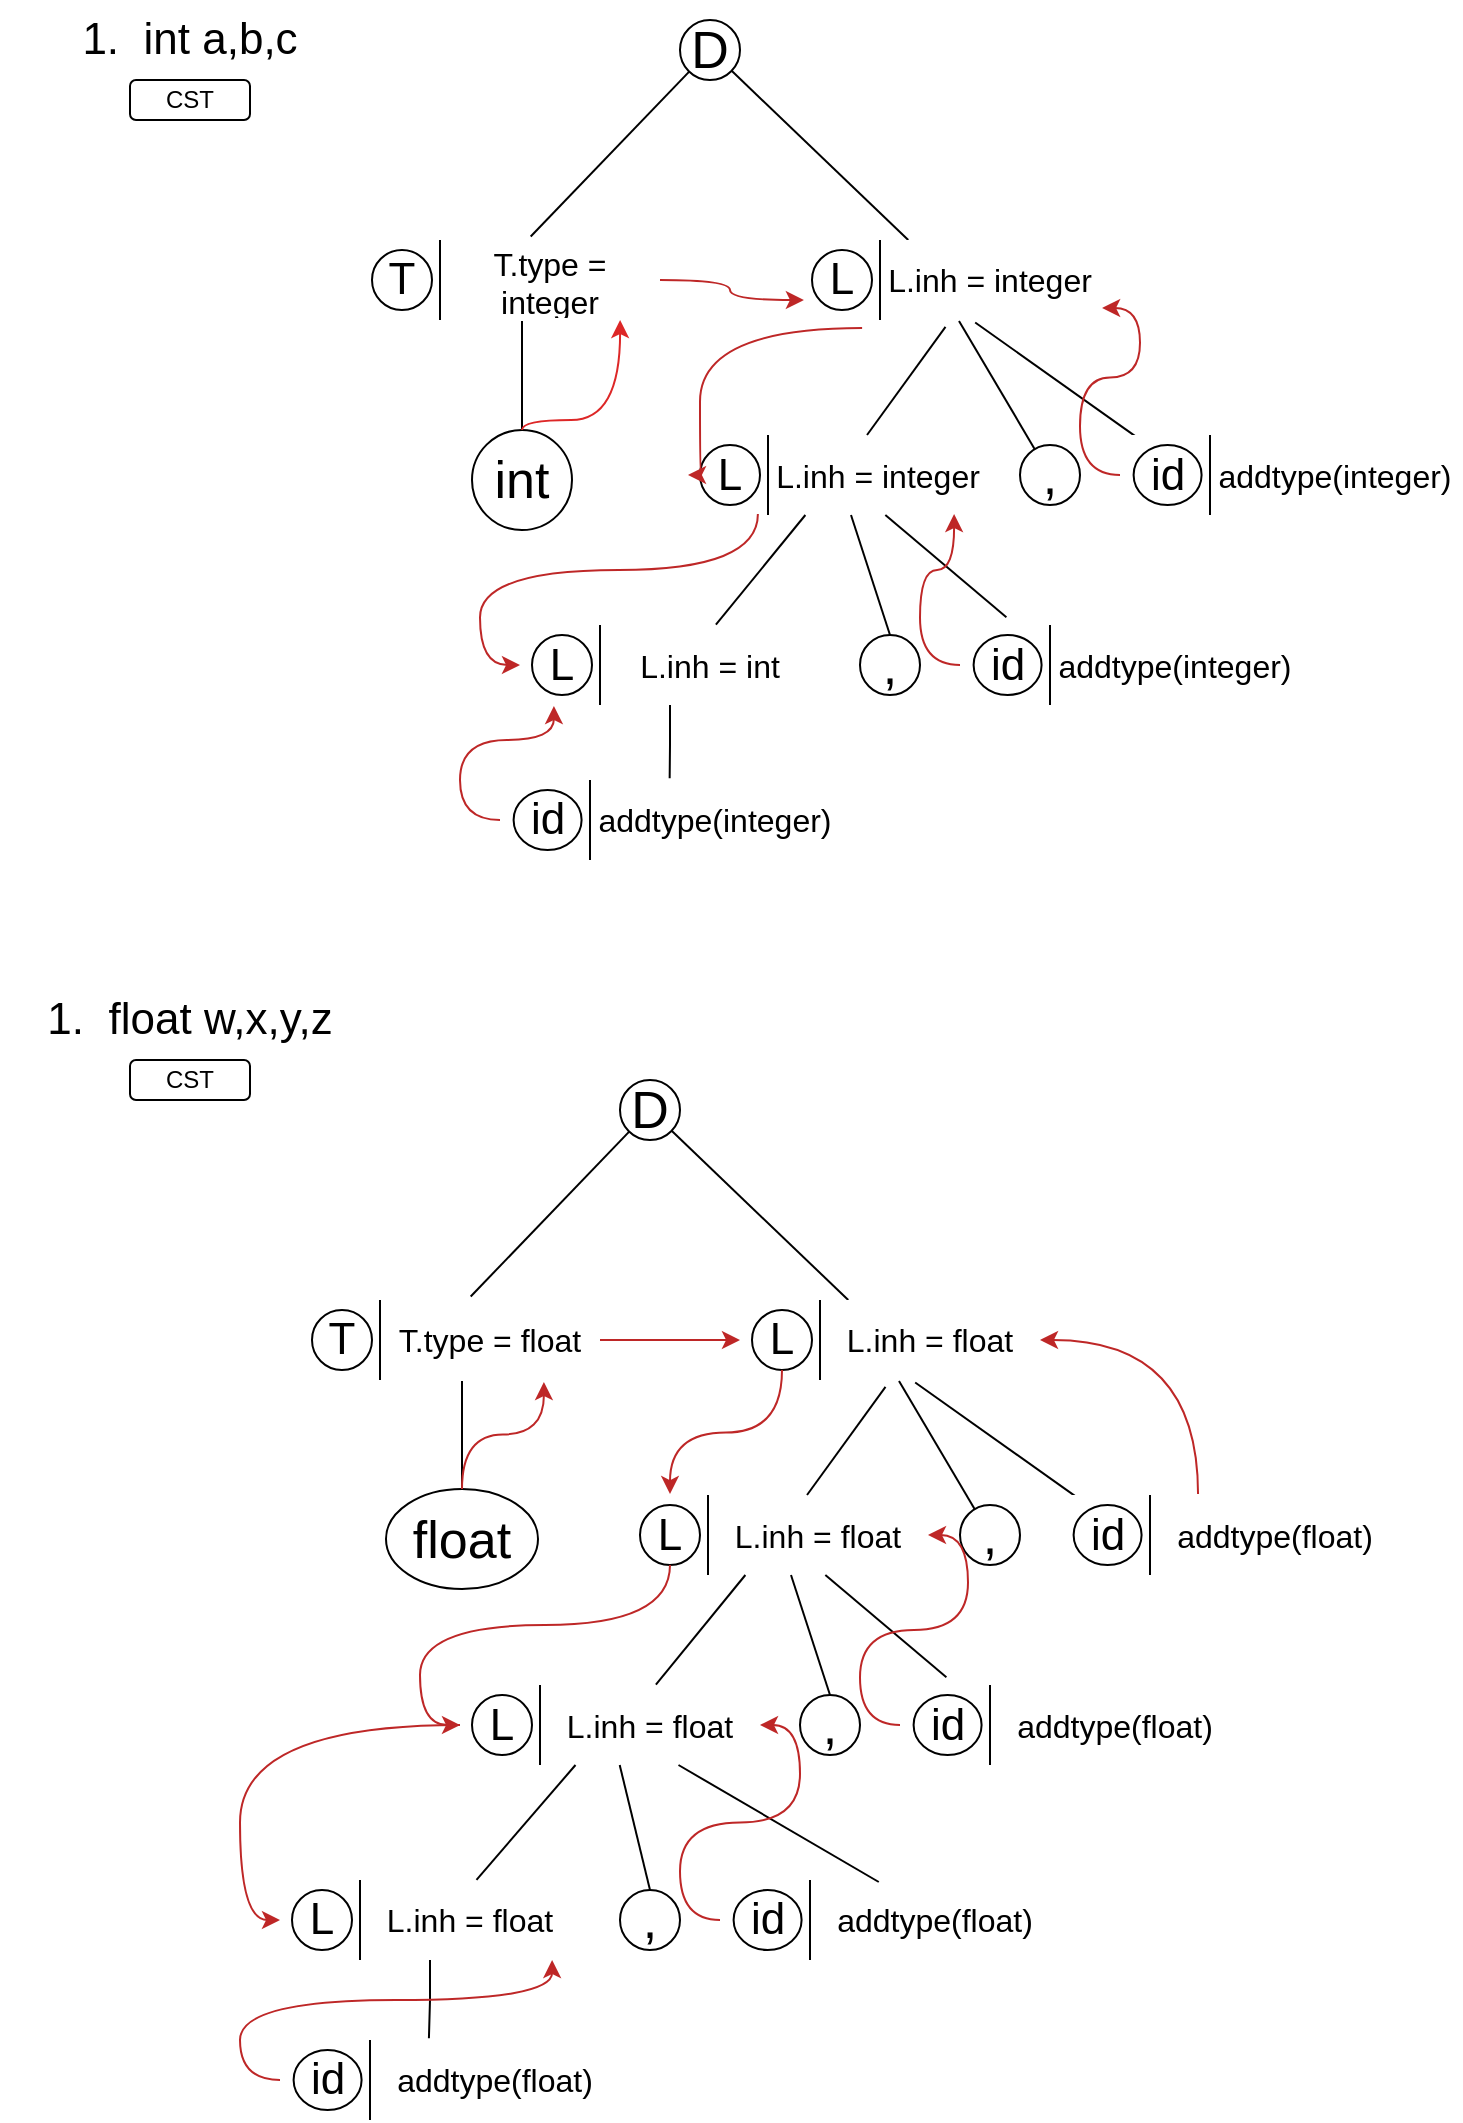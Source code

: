 <mxfile version="23.1.2" type="github">
  <diagram name="Página-1" id="rDNUHsLJlvvjBYrWDu-U">
    <mxGraphModel dx="880" dy="460" grid="1" gridSize="10" guides="1" tooltips="1" connect="1" arrows="1" fold="1" page="1" pageScale="1" pageWidth="827" pageHeight="1169" math="0" shadow="0">
      <root>
        <mxCell id="0" />
        <mxCell id="1" parent="0" />
        <mxCell id="dfOMk2zyCbjSli_H4x3M-1" value="1.&amp;nbsp; int a,b,c" style="text;html=1;strokeColor=none;fillColor=none;align=center;verticalAlign=middle;whiteSpace=wrap;rounded=0;fontSize=22;" parent="1" vertex="1">
          <mxGeometry x="30" y="30" width="190" height="40" as="geometry" />
        </mxCell>
        <mxCell id="dfOMk2zyCbjSli_H4x3M-2" value="CST" style="rounded=1;whiteSpace=wrap;html=1;" parent="1" vertex="1">
          <mxGeometry x="95" y="70" width="60" height="20" as="geometry" />
        </mxCell>
        <mxCell id="dfOMk2zyCbjSli_H4x3M-33" style="shape=connector;rounded=0;orthogonalLoop=1;jettySize=auto;html=1;labelBackgroundColor=default;strokeColor=default;align=center;verticalAlign=middle;fontFamily=Helvetica;fontSize=11;fontColor=default;endArrow=none;endFill=0;" parent="1" source="dfOMk2zyCbjSli_H4x3M-9" target="dfOMk2zyCbjSli_H4x3M-29" edge="1">
          <mxGeometry relative="1" as="geometry" />
        </mxCell>
        <mxCell id="dfOMk2zyCbjSli_H4x3M-9" value="D" style="ellipse;whiteSpace=wrap;html=1;fontSize=26;pointerEvents=1;strokeColor=inherit;align=center;verticalAlign=middle;fontFamily=Helvetica;fontColor=default;fillColor=none;" parent="1" vertex="1">
          <mxGeometry x="370" y="40" width="30" height="30" as="geometry" />
        </mxCell>
        <mxCell id="dfOMk2zyCbjSli_H4x3M-18" value="" style="group;pointerEvents=1;strokeColor=none;align=center;verticalAlign=middle;fontFamily=Helvetica;fontSize=16;fontColor=default;fillColor=none;html=1;" parent="1" vertex="1" connectable="0">
          <mxGeometry x="210" y="150" width="150" height="40" as="geometry" />
        </mxCell>
        <mxCell id="dfOMk2zyCbjSli_H4x3M-19" value="" style="shape=table;startSize=0;container=1;collapsible=0;childLayout=tableLayout;fontSize=16;strokeColor=default;align=center;verticalAlign=middle;fontFamily=Helvetica;fontColor=default;fillColor=default;html=1;rowLines=0;columnLines=1;swimlaneBody=1;swimlaneHead=1;horizontal=1;top=0;bottom=0;left=0;right=0;pointerEvents=1;" parent="dfOMk2zyCbjSli_H4x3M-18" vertex="1">
          <mxGeometry width="150" height="40" as="geometry" />
        </mxCell>
        <mxCell id="dfOMk2zyCbjSli_H4x3M-20" value="" style="shape=tableRow;horizontal=0;startSize=0;swimlaneHead=0;swimlaneBody=0;strokeColor=inherit;top=0;left=0;bottom=0;right=0;collapsible=0;dropTarget=0;fillColor=none;points=[[0,0.5],[1,0.5]];portConstraint=eastwest;fontSize=16;align=center;verticalAlign=middle;fontFamily=Helvetica;fontColor=default;html=1;pointerEvents=1;" parent="dfOMk2zyCbjSli_H4x3M-19" vertex="1">
          <mxGeometry width="150" height="40" as="geometry" />
        </mxCell>
        <mxCell id="dfOMk2zyCbjSli_H4x3M-21" value="" style="shape=partialRectangle;html=1;whiteSpace=wrap;connectable=0;strokeColor=inherit;overflow=hidden;fillColor=none;top=0;left=0;bottom=0;right=0;pointerEvents=1;fontSize=16;align=center;verticalAlign=middle;fontFamily=Helvetica;fontColor=default;" parent="dfOMk2zyCbjSli_H4x3M-20" vertex="1">
          <mxGeometry width="40" height="40" as="geometry">
            <mxRectangle width="40" height="40" as="alternateBounds" />
          </mxGeometry>
        </mxCell>
        <mxCell id="dfOMk2zyCbjSli_H4x3M-22" value="T.type = integer" style="shape=partialRectangle;html=1;whiteSpace=wrap;connectable=0;strokeColor=inherit;overflow=hidden;fillColor=none;top=0;left=0;bottom=0;right=0;pointerEvents=1;fontSize=16;align=center;verticalAlign=middle;fontFamily=Helvetica;fontColor=default;" parent="dfOMk2zyCbjSli_H4x3M-20" vertex="1">
          <mxGeometry x="40" width="110" height="40" as="geometry">
            <mxRectangle width="110" height="40" as="alternateBounds" />
          </mxGeometry>
        </mxCell>
        <mxCell id="dfOMk2zyCbjSli_H4x3M-23" value="T" style="ellipse;whiteSpace=wrap;html=1;fontSize=22;pointerEvents=1;strokeColor=default;align=center;verticalAlign=middle;fontFamily=Helvetica;fontColor=default;fillColor=none;" parent="dfOMk2zyCbjSli_H4x3M-18" vertex="1">
          <mxGeometry x="6" y="5" width="30" height="30" as="geometry" />
        </mxCell>
        <mxCell id="dfOMk2zyCbjSli_H4x3M-24" value="int" style="ellipse;whiteSpace=wrap;html=1;fontSize=26;pointerEvents=1;strokeColor=inherit;align=center;verticalAlign=middle;fontFamily=Helvetica;fontColor=default;fillColor=none;" parent="1" vertex="1">
          <mxGeometry x="266" y="245" width="50" height="50" as="geometry" />
        </mxCell>
        <mxCell id="dfOMk2zyCbjSli_H4x3M-25" style="edgeStyle=orthogonalEdgeStyle;rounded=0;orthogonalLoop=1;jettySize=auto;html=1;entryX=0.54;entryY=1.012;entryDx=0;entryDy=0;entryPerimeter=0;endArrow=none;endFill=0;" parent="1" source="dfOMk2zyCbjSli_H4x3M-24" target="dfOMk2zyCbjSli_H4x3M-20" edge="1">
          <mxGeometry relative="1" as="geometry" />
        </mxCell>
        <mxCell id="dfOMk2zyCbjSli_H4x3M-26" style="shape=connector;rounded=0;orthogonalLoop=1;jettySize=auto;html=1;entryX=0.569;entryY=-0.044;entryDx=0;entryDy=0;entryPerimeter=0;labelBackgroundColor=default;strokeColor=default;align=center;verticalAlign=middle;fontFamily=Helvetica;fontSize=11;fontColor=default;endArrow=none;endFill=0;" parent="1" source="dfOMk2zyCbjSli_H4x3M-9" target="dfOMk2zyCbjSli_H4x3M-20" edge="1">
          <mxGeometry relative="1" as="geometry" />
        </mxCell>
        <mxCell id="dfOMk2zyCbjSli_H4x3M-27" value="" style="group;pointerEvents=1;strokeColor=none;align=center;verticalAlign=middle;fontFamily=Helvetica;fontSize=16;fontColor=default;fillColor=none;html=1;" parent="1" vertex="1" connectable="0">
          <mxGeometry x="430" y="150" width="150" height="40" as="geometry" />
        </mxCell>
        <mxCell id="dfOMk2zyCbjSli_H4x3M-28" value="" style="shape=table;startSize=0;container=1;collapsible=0;childLayout=tableLayout;fontSize=16;strokeColor=default;align=center;verticalAlign=middle;fontFamily=Helvetica;fontColor=default;fillColor=default;html=1;rowLines=0;columnLines=1;swimlaneBody=1;swimlaneHead=1;horizontal=1;top=0;bottom=0;left=0;right=0;pointerEvents=1;" parent="dfOMk2zyCbjSli_H4x3M-27" vertex="1">
          <mxGeometry width="150" height="40" as="geometry" />
        </mxCell>
        <mxCell id="dfOMk2zyCbjSli_H4x3M-29" value="" style="shape=tableRow;horizontal=0;startSize=0;swimlaneHead=0;swimlaneBody=0;strokeColor=inherit;top=0;left=0;bottom=0;right=0;collapsible=0;dropTarget=0;fillColor=none;points=[[0,0.5],[1,0.5]];portConstraint=eastwest;fontSize=16;align=center;verticalAlign=middle;fontFamily=Helvetica;fontColor=default;html=1;pointerEvents=1;" parent="dfOMk2zyCbjSli_H4x3M-28" vertex="1">
          <mxGeometry width="150" height="40" as="geometry" />
        </mxCell>
        <mxCell id="dfOMk2zyCbjSli_H4x3M-30" value="" style="shape=partialRectangle;html=1;whiteSpace=wrap;connectable=0;strokeColor=inherit;overflow=hidden;fillColor=none;top=0;left=0;bottom=0;right=0;pointerEvents=1;fontSize=16;align=center;verticalAlign=middle;fontFamily=Helvetica;fontColor=default;" parent="dfOMk2zyCbjSli_H4x3M-29" vertex="1">
          <mxGeometry width="40" height="40" as="geometry">
            <mxRectangle width="40" height="40" as="alternateBounds" />
          </mxGeometry>
        </mxCell>
        <mxCell id="dfOMk2zyCbjSli_H4x3M-31" value="L.inh = integer" style="shape=partialRectangle;html=1;whiteSpace=wrap;connectable=0;strokeColor=inherit;overflow=hidden;fillColor=none;top=0;left=0;bottom=0;right=0;pointerEvents=1;fontSize=16;align=center;verticalAlign=middle;fontFamily=Helvetica;fontColor=default;" parent="dfOMk2zyCbjSli_H4x3M-29" vertex="1">
          <mxGeometry x="40" width="110" height="40" as="geometry">
            <mxRectangle width="110" height="40" as="alternateBounds" />
          </mxGeometry>
        </mxCell>
        <mxCell id="dfOMk2zyCbjSli_H4x3M-32" value="L" style="ellipse;whiteSpace=wrap;html=1;fontSize=22;pointerEvents=1;strokeColor=default;align=center;verticalAlign=middle;fontFamily=Helvetica;fontColor=default;fillColor=none;" parent="dfOMk2zyCbjSli_H4x3M-27" vertex="1">
          <mxGeometry x="6" y="5" width="30" height="30" as="geometry" />
        </mxCell>
        <mxCell id="dfOMk2zyCbjSli_H4x3M-34" value="" style="group;pointerEvents=1;strokeColor=none;align=center;verticalAlign=middle;fontFamily=Helvetica;fontSize=16;fontColor=default;fillColor=none;html=1;" parent="1" vertex="1" connectable="0">
          <mxGeometry x="374" y="247.5" width="150" height="40" as="geometry" />
        </mxCell>
        <mxCell id="dfOMk2zyCbjSli_H4x3M-35" value="" style="shape=table;startSize=0;container=1;collapsible=0;childLayout=tableLayout;fontSize=16;strokeColor=default;align=center;verticalAlign=middle;fontFamily=Helvetica;fontColor=default;fillColor=default;html=1;rowLines=0;columnLines=1;swimlaneBody=1;swimlaneHead=1;horizontal=1;top=0;bottom=0;left=0;right=0;pointerEvents=1;" parent="dfOMk2zyCbjSli_H4x3M-34" vertex="1">
          <mxGeometry width="150" height="40" as="geometry" />
        </mxCell>
        <mxCell id="dfOMk2zyCbjSli_H4x3M-36" value="" style="shape=tableRow;horizontal=0;startSize=0;swimlaneHead=0;swimlaneBody=0;strokeColor=inherit;top=0;left=0;bottom=0;right=0;collapsible=0;dropTarget=0;fillColor=none;points=[[0,0.5],[1,0.5]];portConstraint=eastwest;fontSize=16;align=center;verticalAlign=middle;fontFamily=Helvetica;fontColor=default;html=1;pointerEvents=1;" parent="dfOMk2zyCbjSli_H4x3M-35" vertex="1">
          <mxGeometry width="150" height="40" as="geometry" />
        </mxCell>
        <mxCell id="dfOMk2zyCbjSli_H4x3M-37" value="" style="shape=partialRectangle;html=1;whiteSpace=wrap;connectable=0;strokeColor=inherit;overflow=hidden;fillColor=none;top=0;left=0;bottom=0;right=0;pointerEvents=1;fontSize=16;align=center;verticalAlign=middle;fontFamily=Helvetica;fontColor=default;" parent="dfOMk2zyCbjSli_H4x3M-36" vertex="1">
          <mxGeometry width="40" height="40" as="geometry">
            <mxRectangle width="40" height="40" as="alternateBounds" />
          </mxGeometry>
        </mxCell>
        <mxCell id="dfOMk2zyCbjSli_H4x3M-38" value="L.inh = integer" style="shape=partialRectangle;html=1;whiteSpace=wrap;connectable=0;strokeColor=inherit;overflow=hidden;fillColor=none;top=0;left=0;bottom=0;right=0;pointerEvents=1;fontSize=16;align=center;verticalAlign=middle;fontFamily=Helvetica;fontColor=default;" parent="dfOMk2zyCbjSli_H4x3M-36" vertex="1">
          <mxGeometry x="40" width="110" height="40" as="geometry">
            <mxRectangle width="110" height="40" as="alternateBounds" />
          </mxGeometry>
        </mxCell>
        <mxCell id="dfOMk2zyCbjSli_H4x3M-39" value="L" style="ellipse;whiteSpace=wrap;html=1;fontSize=22;pointerEvents=1;strokeColor=default;align=center;verticalAlign=middle;fontFamily=Helvetica;fontColor=default;fillColor=none;" parent="dfOMk2zyCbjSli_H4x3M-34" vertex="1">
          <mxGeometry x="6" y="5" width="30" height="30" as="geometry" />
        </mxCell>
        <mxCell id="dfOMk2zyCbjSli_H4x3M-40" value="," style="ellipse;whiteSpace=wrap;html=1;fontSize=26;pointerEvents=1;strokeColor=inherit;align=center;verticalAlign=middle;fontFamily=Helvetica;fontColor=default;fillColor=none;" parent="1" vertex="1">
          <mxGeometry x="540" y="252.5" width="30" height="30" as="geometry" />
        </mxCell>
        <mxCell id="dfOMk2zyCbjSli_H4x3M-42" style="shape=connector;rounded=0;orthogonalLoop=1;jettySize=auto;html=1;entryX=0.485;entryY=1.086;entryDx=0;entryDy=0;entryPerimeter=0;labelBackgroundColor=default;strokeColor=default;align=center;verticalAlign=middle;fontFamily=Helvetica;fontSize=11;fontColor=default;endArrow=none;endFill=0;" parent="1" source="dfOMk2zyCbjSli_H4x3M-35" target="dfOMk2zyCbjSli_H4x3M-29" edge="1">
          <mxGeometry relative="1" as="geometry" />
        </mxCell>
        <mxCell id="dfOMk2zyCbjSli_H4x3M-43" style="shape=connector;rounded=0;orthogonalLoop=1;jettySize=auto;html=1;entryX=0.53;entryY=1.012;entryDx=0;entryDy=0;entryPerimeter=0;labelBackgroundColor=default;strokeColor=default;align=center;verticalAlign=middle;fontFamily=Helvetica;fontSize=11;fontColor=default;endArrow=none;endFill=0;" parent="1" source="dfOMk2zyCbjSli_H4x3M-40" target="dfOMk2zyCbjSli_H4x3M-29" edge="1">
          <mxGeometry relative="1" as="geometry" />
        </mxCell>
        <mxCell id="dfOMk2zyCbjSli_H4x3M-44" style="shape=connector;rounded=0;orthogonalLoop=1;jettySize=auto;html=1;entryX=0.584;entryY=1.031;entryDx=0;entryDy=0;entryPerimeter=0;labelBackgroundColor=default;strokeColor=default;align=center;verticalAlign=middle;fontFamily=Helvetica;fontSize=11;fontColor=default;endArrow=none;endFill=0;" parent="1" target="dfOMk2zyCbjSli_H4x3M-29" edge="1">
          <mxGeometry relative="1" as="geometry">
            <mxPoint x="605.355" y="253.585" as="sourcePoint" />
          </mxGeometry>
        </mxCell>
        <mxCell id="dfOMk2zyCbjSli_H4x3M-45" value="" style="group;pointerEvents=1;strokeColor=none;align=center;verticalAlign=middle;fontFamily=Helvetica;fontSize=16;fontColor=default;fillColor=none;html=1;" parent="1" vertex="1" connectable="0">
          <mxGeometry x="290" y="342.5" width="150" height="40" as="geometry" />
        </mxCell>
        <mxCell id="dfOMk2zyCbjSli_H4x3M-46" value="" style="shape=table;startSize=0;container=1;collapsible=0;childLayout=tableLayout;fontSize=16;strokeColor=default;align=center;verticalAlign=middle;fontFamily=Helvetica;fontColor=default;fillColor=default;html=1;rowLines=0;columnLines=1;swimlaneBody=1;swimlaneHead=1;horizontal=1;top=0;bottom=0;left=0;right=0;pointerEvents=1;" parent="dfOMk2zyCbjSli_H4x3M-45" vertex="1">
          <mxGeometry width="150" height="40" as="geometry" />
        </mxCell>
        <mxCell id="dfOMk2zyCbjSli_H4x3M-47" value="" style="shape=tableRow;horizontal=0;startSize=0;swimlaneHead=0;swimlaneBody=0;strokeColor=inherit;top=0;left=0;bottom=0;right=0;collapsible=0;dropTarget=0;fillColor=none;points=[[0,0.5],[1,0.5]];portConstraint=eastwest;fontSize=16;align=center;verticalAlign=middle;fontFamily=Helvetica;fontColor=default;html=1;pointerEvents=1;" parent="dfOMk2zyCbjSli_H4x3M-46" vertex="1">
          <mxGeometry width="150" height="40" as="geometry" />
        </mxCell>
        <mxCell id="dfOMk2zyCbjSli_H4x3M-48" value="" style="shape=partialRectangle;html=1;whiteSpace=wrap;connectable=0;strokeColor=inherit;overflow=hidden;fillColor=none;top=0;left=0;bottom=0;right=0;pointerEvents=1;fontSize=16;align=center;verticalAlign=middle;fontFamily=Helvetica;fontColor=default;" parent="dfOMk2zyCbjSli_H4x3M-47" vertex="1">
          <mxGeometry width="40" height="40" as="geometry">
            <mxRectangle width="40" height="40" as="alternateBounds" />
          </mxGeometry>
        </mxCell>
        <mxCell id="dfOMk2zyCbjSli_H4x3M-49" value="L.inh = int" style="shape=partialRectangle;html=1;whiteSpace=wrap;connectable=0;strokeColor=inherit;overflow=hidden;fillColor=none;top=0;left=0;bottom=0;right=0;pointerEvents=1;fontSize=16;align=center;verticalAlign=middle;fontFamily=Helvetica;fontColor=default;" parent="dfOMk2zyCbjSli_H4x3M-47" vertex="1">
          <mxGeometry x="40" width="110" height="40" as="geometry">
            <mxRectangle width="110" height="40" as="alternateBounds" />
          </mxGeometry>
        </mxCell>
        <mxCell id="dfOMk2zyCbjSli_H4x3M-50" value="L" style="ellipse;whiteSpace=wrap;html=1;fontSize=22;pointerEvents=1;strokeColor=default;align=center;verticalAlign=middle;fontFamily=Helvetica;fontColor=default;fillColor=none;" parent="dfOMk2zyCbjSli_H4x3M-45" vertex="1">
          <mxGeometry x="6" y="5" width="30" height="30" as="geometry" />
        </mxCell>
        <mxCell id="dfOMk2zyCbjSli_H4x3M-51" value="," style="ellipse;whiteSpace=wrap;html=1;fontSize=26;pointerEvents=1;strokeColor=inherit;align=center;verticalAlign=middle;fontFamily=Helvetica;fontColor=default;fillColor=none;" parent="1" vertex="1">
          <mxGeometry x="460" y="347.5" width="30" height="30" as="geometry" />
        </mxCell>
        <mxCell id="dfOMk2zyCbjSli_H4x3M-53" style="shape=connector;rounded=0;orthogonalLoop=1;jettySize=auto;html=1;entryX=0.653;entryY=-0.004;entryDx=0;entryDy=0;entryPerimeter=0;labelBackgroundColor=default;strokeColor=default;align=center;verticalAlign=middle;fontFamily=Helvetica;fontSize=11;fontColor=default;endArrow=none;endFill=0;" parent="1" source="dfOMk2zyCbjSli_H4x3M-35" target="dfOMk2zyCbjSli_H4x3M-47" edge="1">
          <mxGeometry relative="1" as="geometry" />
        </mxCell>
        <mxCell id="dfOMk2zyCbjSli_H4x3M-54" style="shape=connector;rounded=0;orthogonalLoop=1;jettySize=auto;html=1;entryX=0.5;entryY=0;entryDx=0;entryDy=0;labelBackgroundColor=default;strokeColor=default;align=center;verticalAlign=middle;fontFamily=Helvetica;fontSize=11;fontColor=default;endArrow=none;endFill=0;" parent="1" source="dfOMk2zyCbjSli_H4x3M-35" target="dfOMk2zyCbjSli_H4x3M-51" edge="1">
          <mxGeometry relative="1" as="geometry" />
        </mxCell>
        <mxCell id="dfOMk2zyCbjSli_H4x3M-55" style="shape=connector;rounded=0;orthogonalLoop=1;jettySize=auto;html=1;entryX=0.344;entryY=-0.03;entryDx=0;entryDy=0;entryPerimeter=0;labelBackgroundColor=default;strokeColor=default;align=center;verticalAlign=middle;fontFamily=Helvetica;fontSize=11;fontColor=default;endArrow=none;endFill=0;" parent="1" source="dfOMk2zyCbjSli_H4x3M-35" edge="1">
          <mxGeometry relative="1" as="geometry">
            <mxPoint x="533.2" y="338.65" as="targetPoint" />
          </mxGeometry>
        </mxCell>
        <mxCell id="dfOMk2zyCbjSli_H4x3M-56" value="" style="group;pointerEvents=1;strokeColor=none;align=center;verticalAlign=middle;fontFamily=Helvetica;fontSize=16;fontColor=default;fillColor=none;html=1;" parent="1" vertex="1" connectable="0">
          <mxGeometry x="590" y="247.5" width="170" height="40" as="geometry" />
        </mxCell>
        <mxCell id="dfOMk2zyCbjSli_H4x3M-57" value="" style="shape=table;startSize=0;container=1;collapsible=0;childLayout=tableLayout;fontSize=16;strokeColor=default;align=center;verticalAlign=middle;fontFamily=Helvetica;fontColor=default;fillColor=default;html=1;rowLines=0;columnLines=1;swimlaneBody=1;swimlaneHead=1;horizontal=1;top=0;bottom=0;left=0;right=0;pointerEvents=1;" parent="dfOMk2zyCbjSli_H4x3M-56" vertex="1">
          <mxGeometry width="170" height="40" as="geometry" />
        </mxCell>
        <mxCell id="dfOMk2zyCbjSli_H4x3M-58" value="" style="shape=tableRow;horizontal=0;startSize=0;swimlaneHead=0;swimlaneBody=0;strokeColor=inherit;top=0;left=0;bottom=0;right=0;collapsible=0;dropTarget=0;fillColor=none;points=[[0,0.5],[1,0.5]];portConstraint=eastwest;fontSize=16;align=center;verticalAlign=middle;fontFamily=Helvetica;fontColor=default;html=1;pointerEvents=1;" parent="dfOMk2zyCbjSli_H4x3M-57" vertex="1">
          <mxGeometry width="170" height="40" as="geometry" />
        </mxCell>
        <mxCell id="dfOMk2zyCbjSli_H4x3M-59" value="" style="shape=partialRectangle;html=1;whiteSpace=wrap;connectable=0;strokeColor=inherit;overflow=hidden;fillColor=none;top=0;left=0;bottom=0;right=0;pointerEvents=1;fontSize=16;align=center;verticalAlign=middle;fontFamily=Helvetica;fontColor=default;" parent="dfOMk2zyCbjSli_H4x3M-58" vertex="1">
          <mxGeometry width="45" height="40" as="geometry">
            <mxRectangle width="45" height="40" as="alternateBounds" />
          </mxGeometry>
        </mxCell>
        <mxCell id="dfOMk2zyCbjSli_H4x3M-60" value="addtype(integer)" style="shape=partialRectangle;html=1;whiteSpace=wrap;connectable=0;strokeColor=inherit;overflow=hidden;fillColor=none;top=0;left=0;bottom=0;right=0;pointerEvents=1;fontSize=16;align=center;verticalAlign=middle;fontFamily=Helvetica;fontColor=default;" parent="dfOMk2zyCbjSli_H4x3M-58" vertex="1">
          <mxGeometry x="45" width="125" height="40" as="geometry">
            <mxRectangle width="125" height="40" as="alternateBounds" />
          </mxGeometry>
        </mxCell>
        <mxCell id="dfOMk2zyCbjSli_H4x3M-61" value="id" style="ellipse;whiteSpace=wrap;html=1;fontSize=22;pointerEvents=1;strokeColor=default;align=center;verticalAlign=middle;fontFamily=Helvetica;fontColor=default;fillColor=none;" parent="dfOMk2zyCbjSli_H4x3M-56" vertex="1">
          <mxGeometry x="6.8" y="5" width="34" height="30" as="geometry" />
        </mxCell>
        <mxCell id="dfOMk2zyCbjSli_H4x3M-62" value="" style="group;pointerEvents=1;strokeColor=none;align=center;verticalAlign=middle;fontFamily=Helvetica;fontSize=16;fontColor=default;fillColor=none;html=1;" parent="1" vertex="1" connectable="0">
          <mxGeometry x="510" y="342.5" width="170" height="40" as="geometry" />
        </mxCell>
        <mxCell id="dfOMk2zyCbjSli_H4x3M-63" value="" style="shape=table;startSize=0;container=1;collapsible=0;childLayout=tableLayout;fontSize=16;strokeColor=default;align=center;verticalAlign=middle;fontFamily=Helvetica;fontColor=default;fillColor=default;html=1;rowLines=0;columnLines=1;swimlaneBody=1;swimlaneHead=1;horizontal=1;top=0;bottom=0;left=0;right=0;pointerEvents=1;" parent="dfOMk2zyCbjSli_H4x3M-62" vertex="1">
          <mxGeometry width="170" height="40" as="geometry" />
        </mxCell>
        <mxCell id="dfOMk2zyCbjSli_H4x3M-64" value="" style="shape=tableRow;horizontal=0;startSize=0;swimlaneHead=0;swimlaneBody=0;strokeColor=inherit;top=0;left=0;bottom=0;right=0;collapsible=0;dropTarget=0;fillColor=none;points=[[0,0.5],[1,0.5]];portConstraint=eastwest;fontSize=16;align=center;verticalAlign=middle;fontFamily=Helvetica;fontColor=default;html=1;pointerEvents=1;" parent="dfOMk2zyCbjSli_H4x3M-63" vertex="1">
          <mxGeometry width="170" height="40" as="geometry" />
        </mxCell>
        <mxCell id="dfOMk2zyCbjSli_H4x3M-65" value="" style="shape=partialRectangle;html=1;whiteSpace=wrap;connectable=0;strokeColor=inherit;overflow=hidden;fillColor=none;top=0;left=0;bottom=0;right=0;pointerEvents=1;fontSize=16;align=center;verticalAlign=middle;fontFamily=Helvetica;fontColor=default;" parent="dfOMk2zyCbjSli_H4x3M-64" vertex="1">
          <mxGeometry width="45" height="40" as="geometry">
            <mxRectangle width="45" height="40" as="alternateBounds" />
          </mxGeometry>
        </mxCell>
        <mxCell id="dfOMk2zyCbjSli_H4x3M-66" value="addtype(integer)" style="shape=partialRectangle;html=1;whiteSpace=wrap;connectable=0;strokeColor=inherit;overflow=hidden;fillColor=none;top=0;left=0;bottom=0;right=0;pointerEvents=1;fontSize=16;align=center;verticalAlign=middle;fontFamily=Helvetica;fontColor=default;" parent="dfOMk2zyCbjSli_H4x3M-64" vertex="1">
          <mxGeometry x="45" width="125" height="40" as="geometry">
            <mxRectangle width="125" height="40" as="alternateBounds" />
          </mxGeometry>
        </mxCell>
        <mxCell id="dfOMk2zyCbjSli_H4x3M-67" value="id" style="ellipse;whiteSpace=wrap;html=1;fontSize=22;pointerEvents=1;strokeColor=default;align=center;verticalAlign=middle;fontFamily=Helvetica;fontColor=default;fillColor=none;" parent="dfOMk2zyCbjSli_H4x3M-62" vertex="1">
          <mxGeometry x="6.8" y="5" width="34" height="30" as="geometry" />
        </mxCell>
        <mxCell id="dfOMk2zyCbjSli_H4x3M-68" value="" style="group;pointerEvents=1;strokeColor=none;align=center;verticalAlign=middle;fontFamily=Helvetica;fontSize=16;fontColor=default;fillColor=none;html=1;" parent="1" vertex="1" connectable="0">
          <mxGeometry x="280" y="420" width="170" height="40" as="geometry" />
        </mxCell>
        <mxCell id="dfOMk2zyCbjSli_H4x3M-69" value="" style="shape=table;startSize=0;container=1;collapsible=0;childLayout=tableLayout;fontSize=16;strokeColor=default;align=center;verticalAlign=middle;fontFamily=Helvetica;fontColor=default;fillColor=default;html=1;rowLines=0;columnLines=1;swimlaneBody=1;swimlaneHead=1;horizontal=1;top=0;bottom=0;left=0;right=0;pointerEvents=1;" parent="dfOMk2zyCbjSli_H4x3M-68" vertex="1">
          <mxGeometry width="170" height="40" as="geometry" />
        </mxCell>
        <mxCell id="dfOMk2zyCbjSli_H4x3M-70" value="" style="shape=tableRow;horizontal=0;startSize=0;swimlaneHead=0;swimlaneBody=0;strokeColor=inherit;top=0;left=0;bottom=0;right=0;collapsible=0;dropTarget=0;fillColor=none;points=[[0,0.5],[1,0.5]];portConstraint=eastwest;fontSize=16;align=center;verticalAlign=middle;fontFamily=Helvetica;fontColor=default;html=1;pointerEvents=1;" parent="dfOMk2zyCbjSli_H4x3M-69" vertex="1">
          <mxGeometry width="170" height="40" as="geometry" />
        </mxCell>
        <mxCell id="dfOMk2zyCbjSli_H4x3M-71" value="" style="shape=partialRectangle;html=1;whiteSpace=wrap;connectable=0;strokeColor=inherit;overflow=hidden;fillColor=none;top=0;left=0;bottom=0;right=0;pointerEvents=1;fontSize=16;align=center;verticalAlign=middle;fontFamily=Helvetica;fontColor=default;" parent="dfOMk2zyCbjSli_H4x3M-70" vertex="1">
          <mxGeometry width="45" height="40" as="geometry">
            <mxRectangle width="45" height="40" as="alternateBounds" />
          </mxGeometry>
        </mxCell>
        <mxCell id="dfOMk2zyCbjSli_H4x3M-72" value="addtype(integer)" style="shape=partialRectangle;html=1;whiteSpace=wrap;connectable=0;strokeColor=inherit;overflow=hidden;fillColor=none;top=0;left=0;bottom=0;right=0;pointerEvents=1;fontSize=16;align=center;verticalAlign=middle;fontFamily=Helvetica;fontColor=default;" parent="dfOMk2zyCbjSli_H4x3M-70" vertex="1">
          <mxGeometry x="45" width="125" height="40" as="geometry">
            <mxRectangle width="125" height="40" as="alternateBounds" />
          </mxGeometry>
        </mxCell>
        <mxCell id="dfOMk2zyCbjSli_H4x3M-73" value="id" style="ellipse;whiteSpace=wrap;html=1;fontSize=22;pointerEvents=1;strokeColor=default;align=center;verticalAlign=middle;fontFamily=Helvetica;fontColor=default;fillColor=none;" parent="dfOMk2zyCbjSli_H4x3M-68" vertex="1">
          <mxGeometry x="6.8" y="5" width="34" height="30" as="geometry" />
        </mxCell>
        <mxCell id="dfOMk2zyCbjSli_H4x3M-75" style="edgeStyle=orthogonalEdgeStyle;shape=connector;rounded=0;orthogonalLoop=1;jettySize=auto;html=1;entryX=0.499;entryY=-0.022;entryDx=0;entryDy=0;entryPerimeter=0;labelBackgroundColor=default;strokeColor=default;align=center;verticalAlign=middle;fontFamily=Helvetica;fontSize=11;fontColor=default;endArrow=none;endFill=0;" parent="1" source="dfOMk2zyCbjSli_H4x3M-46" target="dfOMk2zyCbjSli_H4x3M-70" edge="1">
          <mxGeometry relative="1" as="geometry" />
        </mxCell>
        <mxCell id="dfOMk2zyCbjSli_H4x3M-76" value="1.&amp;nbsp; float w,x,y,z" style="text;html=1;strokeColor=none;fillColor=none;align=center;verticalAlign=middle;whiteSpace=wrap;rounded=0;fontSize=22;" parent="1" vertex="1">
          <mxGeometry x="30" y="520" width="190" height="40" as="geometry" />
        </mxCell>
        <mxCell id="dfOMk2zyCbjSli_H4x3M-77" value="CST" style="rounded=1;whiteSpace=wrap;html=1;" parent="1" vertex="1">
          <mxGeometry x="95" y="560" width="60" height="20" as="geometry" />
        </mxCell>
        <mxCell id="dfOMk2zyCbjSli_H4x3M-79" style="shape=connector;rounded=0;orthogonalLoop=1;jettySize=auto;html=1;labelBackgroundColor=default;strokeColor=default;align=center;verticalAlign=middle;fontFamily=Helvetica;fontSize=11;fontColor=default;endArrow=none;endFill=0;" parent="1" source="dfOMk2zyCbjSli_H4x3M-80" target="dfOMk2zyCbjSli_H4x3M-92" edge="1">
          <mxGeometry relative="1" as="geometry" />
        </mxCell>
        <mxCell id="dfOMk2zyCbjSli_H4x3M-80" value="D" style="ellipse;whiteSpace=wrap;html=1;fontSize=26;pointerEvents=1;strokeColor=inherit;align=center;verticalAlign=middle;fontFamily=Helvetica;fontColor=default;fillColor=none;" parent="1" vertex="1">
          <mxGeometry x="340" y="570" width="30" height="30" as="geometry" />
        </mxCell>
        <mxCell id="dfOMk2zyCbjSli_H4x3M-81" value="" style="group;pointerEvents=1;strokeColor=none;align=center;verticalAlign=middle;fontFamily=Helvetica;fontSize=16;fontColor=default;fillColor=none;html=1;" parent="1" vertex="1" connectable="0">
          <mxGeometry x="180" y="680" width="150" height="40" as="geometry" />
        </mxCell>
        <mxCell id="dfOMk2zyCbjSli_H4x3M-82" value="" style="shape=table;startSize=0;container=1;collapsible=0;childLayout=tableLayout;fontSize=16;strokeColor=default;align=center;verticalAlign=middle;fontFamily=Helvetica;fontColor=default;fillColor=default;html=1;rowLines=0;columnLines=1;swimlaneBody=1;swimlaneHead=1;horizontal=1;top=0;bottom=0;left=0;right=0;pointerEvents=1;" parent="dfOMk2zyCbjSli_H4x3M-81" vertex="1">
          <mxGeometry width="150" height="40" as="geometry" />
        </mxCell>
        <mxCell id="dfOMk2zyCbjSli_H4x3M-83" value="" style="shape=tableRow;horizontal=0;startSize=0;swimlaneHead=0;swimlaneBody=0;strokeColor=inherit;top=0;left=0;bottom=0;right=0;collapsible=0;dropTarget=0;fillColor=none;points=[[0,0.5],[1,0.5]];portConstraint=eastwest;fontSize=16;align=center;verticalAlign=middle;fontFamily=Helvetica;fontColor=default;html=1;pointerEvents=1;" parent="dfOMk2zyCbjSli_H4x3M-82" vertex="1">
          <mxGeometry width="150" height="40" as="geometry" />
        </mxCell>
        <mxCell id="dfOMk2zyCbjSli_H4x3M-84" value="" style="shape=partialRectangle;html=1;whiteSpace=wrap;connectable=0;strokeColor=inherit;overflow=hidden;fillColor=none;top=0;left=0;bottom=0;right=0;pointerEvents=1;fontSize=16;align=center;verticalAlign=middle;fontFamily=Helvetica;fontColor=default;" parent="dfOMk2zyCbjSli_H4x3M-83" vertex="1">
          <mxGeometry width="40" height="40" as="geometry">
            <mxRectangle width="40" height="40" as="alternateBounds" />
          </mxGeometry>
        </mxCell>
        <mxCell id="dfOMk2zyCbjSli_H4x3M-85" value="T.type = float" style="shape=partialRectangle;html=1;whiteSpace=wrap;connectable=0;strokeColor=inherit;overflow=hidden;fillColor=none;top=0;left=0;bottom=0;right=0;pointerEvents=1;fontSize=16;align=center;verticalAlign=middle;fontFamily=Helvetica;fontColor=default;" parent="dfOMk2zyCbjSli_H4x3M-83" vertex="1">
          <mxGeometry x="40" width="110" height="40" as="geometry">
            <mxRectangle width="110" height="40" as="alternateBounds" />
          </mxGeometry>
        </mxCell>
        <mxCell id="dfOMk2zyCbjSli_H4x3M-86" value="T" style="ellipse;whiteSpace=wrap;html=1;fontSize=22;pointerEvents=1;strokeColor=default;align=center;verticalAlign=middle;fontFamily=Helvetica;fontColor=default;fillColor=none;" parent="dfOMk2zyCbjSli_H4x3M-81" vertex="1">
          <mxGeometry x="6" y="5" width="30" height="30" as="geometry" />
        </mxCell>
        <mxCell id="dfOMk2zyCbjSli_H4x3M-87" value="float" style="ellipse;whiteSpace=wrap;html=1;fontSize=26;pointerEvents=1;strokeColor=inherit;align=center;verticalAlign=middle;fontFamily=Helvetica;fontColor=default;fillColor=none;" parent="1" vertex="1">
          <mxGeometry x="223" y="774.5" width="76" height="50" as="geometry" />
        </mxCell>
        <mxCell id="dfOMk2zyCbjSli_H4x3M-88" style="edgeStyle=orthogonalEdgeStyle;rounded=0;orthogonalLoop=1;jettySize=auto;html=1;entryX=0.54;entryY=1.012;entryDx=0;entryDy=0;entryPerimeter=0;endArrow=none;endFill=0;" parent="1" source="dfOMk2zyCbjSli_H4x3M-87" target="dfOMk2zyCbjSli_H4x3M-83" edge="1">
          <mxGeometry relative="1" as="geometry" />
        </mxCell>
        <mxCell id="dfOMk2zyCbjSli_H4x3M-89" style="shape=connector;rounded=0;orthogonalLoop=1;jettySize=auto;html=1;entryX=0.569;entryY=-0.044;entryDx=0;entryDy=0;entryPerimeter=0;labelBackgroundColor=default;strokeColor=default;align=center;verticalAlign=middle;fontFamily=Helvetica;fontSize=11;fontColor=default;endArrow=none;endFill=0;" parent="1" source="dfOMk2zyCbjSli_H4x3M-80" target="dfOMk2zyCbjSli_H4x3M-83" edge="1">
          <mxGeometry relative="1" as="geometry" />
        </mxCell>
        <mxCell id="dfOMk2zyCbjSli_H4x3M-90" value="" style="group;pointerEvents=1;strokeColor=none;align=center;verticalAlign=middle;fontFamily=Helvetica;fontSize=16;fontColor=default;fillColor=none;html=1;" parent="1" vertex="1" connectable="0">
          <mxGeometry x="400" y="680" width="150" height="40" as="geometry" />
        </mxCell>
        <mxCell id="dfOMk2zyCbjSli_H4x3M-91" value="" style="shape=table;startSize=0;container=1;collapsible=0;childLayout=tableLayout;fontSize=16;strokeColor=default;align=center;verticalAlign=middle;fontFamily=Helvetica;fontColor=default;fillColor=default;html=1;rowLines=0;columnLines=1;swimlaneBody=1;swimlaneHead=1;horizontal=1;top=0;bottom=0;left=0;right=0;pointerEvents=1;" parent="dfOMk2zyCbjSli_H4x3M-90" vertex="1">
          <mxGeometry width="150" height="40" as="geometry" />
        </mxCell>
        <mxCell id="dfOMk2zyCbjSli_H4x3M-92" value="" style="shape=tableRow;horizontal=0;startSize=0;swimlaneHead=0;swimlaneBody=0;strokeColor=inherit;top=0;left=0;bottom=0;right=0;collapsible=0;dropTarget=0;fillColor=none;points=[[0,0.5],[1,0.5]];portConstraint=eastwest;fontSize=16;align=center;verticalAlign=middle;fontFamily=Helvetica;fontColor=default;html=1;pointerEvents=1;" parent="dfOMk2zyCbjSli_H4x3M-91" vertex="1">
          <mxGeometry width="150" height="40" as="geometry" />
        </mxCell>
        <mxCell id="dfOMk2zyCbjSli_H4x3M-93" value="" style="shape=partialRectangle;html=1;whiteSpace=wrap;connectable=0;strokeColor=inherit;overflow=hidden;fillColor=none;top=0;left=0;bottom=0;right=0;pointerEvents=1;fontSize=16;align=center;verticalAlign=middle;fontFamily=Helvetica;fontColor=default;" parent="dfOMk2zyCbjSli_H4x3M-92" vertex="1">
          <mxGeometry width="40" height="40" as="geometry">
            <mxRectangle width="40" height="40" as="alternateBounds" />
          </mxGeometry>
        </mxCell>
        <mxCell id="dfOMk2zyCbjSli_H4x3M-94" value="L.inh = float" style="shape=partialRectangle;html=1;whiteSpace=wrap;connectable=0;strokeColor=inherit;overflow=hidden;fillColor=none;top=0;left=0;bottom=0;right=0;pointerEvents=1;fontSize=16;align=center;verticalAlign=middle;fontFamily=Helvetica;fontColor=default;" parent="dfOMk2zyCbjSli_H4x3M-92" vertex="1">
          <mxGeometry x="40" width="110" height="40" as="geometry">
            <mxRectangle width="110" height="40" as="alternateBounds" />
          </mxGeometry>
        </mxCell>
        <mxCell id="dfOMk2zyCbjSli_H4x3M-95" value="L" style="ellipse;whiteSpace=wrap;html=1;fontSize=22;pointerEvents=1;strokeColor=default;align=center;verticalAlign=middle;fontFamily=Helvetica;fontColor=default;fillColor=none;" parent="dfOMk2zyCbjSli_H4x3M-90" vertex="1">
          <mxGeometry x="6" y="5" width="30" height="30" as="geometry" />
        </mxCell>
        <mxCell id="dfOMk2zyCbjSli_H4x3M-96" value="" style="group;pointerEvents=1;strokeColor=none;align=center;verticalAlign=middle;fontFamily=Helvetica;fontSize=16;fontColor=default;fillColor=none;html=1;" parent="1" vertex="1" connectable="0">
          <mxGeometry x="344" y="777.5" width="150" height="40" as="geometry" />
        </mxCell>
        <mxCell id="dfOMk2zyCbjSli_H4x3M-97" value="" style="shape=table;startSize=0;container=1;collapsible=0;childLayout=tableLayout;fontSize=16;strokeColor=default;align=center;verticalAlign=middle;fontFamily=Helvetica;fontColor=default;fillColor=default;html=1;rowLines=0;columnLines=1;swimlaneBody=1;swimlaneHead=1;horizontal=1;top=0;bottom=0;left=0;right=0;pointerEvents=1;" parent="dfOMk2zyCbjSli_H4x3M-96" vertex="1">
          <mxGeometry width="150" height="40" as="geometry" />
        </mxCell>
        <mxCell id="dfOMk2zyCbjSli_H4x3M-98" value="" style="shape=tableRow;horizontal=0;startSize=0;swimlaneHead=0;swimlaneBody=0;strokeColor=inherit;top=0;left=0;bottom=0;right=0;collapsible=0;dropTarget=0;fillColor=none;points=[[0,0.5],[1,0.5]];portConstraint=eastwest;fontSize=16;align=center;verticalAlign=middle;fontFamily=Helvetica;fontColor=default;html=1;pointerEvents=1;" parent="dfOMk2zyCbjSli_H4x3M-97" vertex="1">
          <mxGeometry width="150" height="40" as="geometry" />
        </mxCell>
        <mxCell id="dfOMk2zyCbjSli_H4x3M-99" value="" style="shape=partialRectangle;html=1;whiteSpace=wrap;connectable=0;strokeColor=inherit;overflow=hidden;fillColor=none;top=0;left=0;bottom=0;right=0;pointerEvents=1;fontSize=16;align=center;verticalAlign=middle;fontFamily=Helvetica;fontColor=default;" parent="dfOMk2zyCbjSli_H4x3M-98" vertex="1">
          <mxGeometry width="40" height="40" as="geometry">
            <mxRectangle width="40" height="40" as="alternateBounds" />
          </mxGeometry>
        </mxCell>
        <mxCell id="dfOMk2zyCbjSli_H4x3M-100" value="L.inh = float" style="shape=partialRectangle;html=1;whiteSpace=wrap;connectable=0;strokeColor=inherit;overflow=hidden;fillColor=none;top=0;left=0;bottom=0;right=0;pointerEvents=1;fontSize=16;align=center;verticalAlign=middle;fontFamily=Helvetica;fontColor=default;" parent="dfOMk2zyCbjSli_H4x3M-98" vertex="1">
          <mxGeometry x="40" width="110" height="40" as="geometry">
            <mxRectangle width="110" height="40" as="alternateBounds" />
          </mxGeometry>
        </mxCell>
        <mxCell id="dfOMk2zyCbjSli_H4x3M-101" value="L" style="ellipse;whiteSpace=wrap;html=1;fontSize=22;pointerEvents=1;strokeColor=default;align=center;verticalAlign=middle;fontFamily=Helvetica;fontColor=default;fillColor=none;" parent="dfOMk2zyCbjSli_H4x3M-96" vertex="1">
          <mxGeometry x="6" y="5" width="30" height="30" as="geometry" />
        </mxCell>
        <mxCell id="dfOMk2zyCbjSli_H4x3M-102" value="," style="ellipse;whiteSpace=wrap;html=1;fontSize=26;pointerEvents=1;strokeColor=inherit;align=center;verticalAlign=middle;fontFamily=Helvetica;fontColor=default;fillColor=none;" parent="1" vertex="1">
          <mxGeometry x="510" y="782.5" width="30" height="30" as="geometry" />
        </mxCell>
        <mxCell id="dfOMk2zyCbjSli_H4x3M-103" style="shape=connector;rounded=0;orthogonalLoop=1;jettySize=auto;html=1;entryX=0.485;entryY=1.086;entryDx=0;entryDy=0;entryPerimeter=0;labelBackgroundColor=default;strokeColor=default;align=center;verticalAlign=middle;fontFamily=Helvetica;fontSize=11;fontColor=default;endArrow=none;endFill=0;" parent="1" source="dfOMk2zyCbjSli_H4x3M-97" target="dfOMk2zyCbjSli_H4x3M-92" edge="1">
          <mxGeometry relative="1" as="geometry" />
        </mxCell>
        <mxCell id="dfOMk2zyCbjSli_H4x3M-104" style="shape=connector;rounded=0;orthogonalLoop=1;jettySize=auto;html=1;entryX=0.53;entryY=1.012;entryDx=0;entryDy=0;entryPerimeter=0;labelBackgroundColor=default;strokeColor=default;align=center;verticalAlign=middle;fontFamily=Helvetica;fontSize=11;fontColor=default;endArrow=none;endFill=0;" parent="1" source="dfOMk2zyCbjSli_H4x3M-102" target="dfOMk2zyCbjSli_H4x3M-92" edge="1">
          <mxGeometry relative="1" as="geometry" />
        </mxCell>
        <mxCell id="dfOMk2zyCbjSli_H4x3M-105" style="shape=connector;rounded=0;orthogonalLoop=1;jettySize=auto;html=1;entryX=0.584;entryY=1.031;entryDx=0;entryDy=0;entryPerimeter=0;labelBackgroundColor=default;strokeColor=default;align=center;verticalAlign=middle;fontFamily=Helvetica;fontSize=11;fontColor=default;endArrow=none;endFill=0;" parent="1" target="dfOMk2zyCbjSli_H4x3M-92" edge="1">
          <mxGeometry relative="1" as="geometry">
            <mxPoint x="575.355" y="783.585" as="sourcePoint" />
          </mxGeometry>
        </mxCell>
        <mxCell id="dfOMk2zyCbjSli_H4x3M-106" value="" style="group;pointerEvents=1;strokeColor=none;align=center;verticalAlign=middle;fontFamily=Helvetica;fontSize=16;fontColor=default;fillColor=none;html=1;" parent="1" vertex="1" connectable="0">
          <mxGeometry x="260" y="872.5" width="150" height="40" as="geometry" />
        </mxCell>
        <mxCell id="dfOMk2zyCbjSli_H4x3M-107" value="" style="shape=table;startSize=0;container=1;collapsible=0;childLayout=tableLayout;fontSize=16;strokeColor=default;align=center;verticalAlign=middle;fontFamily=Helvetica;fontColor=default;fillColor=default;html=1;rowLines=0;columnLines=1;swimlaneBody=1;swimlaneHead=1;horizontal=1;top=0;bottom=0;left=0;right=0;pointerEvents=1;" parent="dfOMk2zyCbjSli_H4x3M-106" vertex="1">
          <mxGeometry width="150" height="40" as="geometry" />
        </mxCell>
        <mxCell id="dfOMk2zyCbjSli_H4x3M-108" value="" style="shape=tableRow;horizontal=0;startSize=0;swimlaneHead=0;swimlaneBody=0;strokeColor=inherit;top=0;left=0;bottom=0;right=0;collapsible=0;dropTarget=0;fillColor=none;points=[[0,0.5],[1,0.5]];portConstraint=eastwest;fontSize=16;align=center;verticalAlign=middle;fontFamily=Helvetica;fontColor=default;html=1;pointerEvents=1;" parent="dfOMk2zyCbjSli_H4x3M-107" vertex="1">
          <mxGeometry width="150" height="40" as="geometry" />
        </mxCell>
        <mxCell id="dfOMk2zyCbjSli_H4x3M-109" value="" style="shape=partialRectangle;html=1;whiteSpace=wrap;connectable=0;strokeColor=inherit;overflow=hidden;fillColor=none;top=0;left=0;bottom=0;right=0;pointerEvents=1;fontSize=16;align=center;verticalAlign=middle;fontFamily=Helvetica;fontColor=default;" parent="dfOMk2zyCbjSli_H4x3M-108" vertex="1">
          <mxGeometry width="40" height="40" as="geometry">
            <mxRectangle width="40" height="40" as="alternateBounds" />
          </mxGeometry>
        </mxCell>
        <mxCell id="dfOMk2zyCbjSli_H4x3M-110" value="L.inh = float" style="shape=partialRectangle;html=1;whiteSpace=wrap;connectable=0;strokeColor=inherit;overflow=hidden;fillColor=none;top=0;left=0;bottom=0;right=0;pointerEvents=1;fontSize=16;align=center;verticalAlign=middle;fontFamily=Helvetica;fontColor=default;" parent="dfOMk2zyCbjSli_H4x3M-108" vertex="1">
          <mxGeometry x="40" width="110" height="40" as="geometry">
            <mxRectangle width="110" height="40" as="alternateBounds" />
          </mxGeometry>
        </mxCell>
        <mxCell id="dfOMk2zyCbjSli_H4x3M-111" value="L" style="ellipse;whiteSpace=wrap;html=1;fontSize=22;pointerEvents=1;strokeColor=default;align=center;verticalAlign=middle;fontFamily=Helvetica;fontColor=default;fillColor=none;" parent="dfOMk2zyCbjSli_H4x3M-106" vertex="1">
          <mxGeometry x="6" y="5" width="30" height="30" as="geometry" />
        </mxCell>
        <mxCell id="dfOMk2zyCbjSli_H4x3M-112" value="," style="ellipse;whiteSpace=wrap;html=1;fontSize=26;pointerEvents=1;strokeColor=inherit;align=center;verticalAlign=middle;fontFamily=Helvetica;fontColor=default;fillColor=none;" parent="1" vertex="1">
          <mxGeometry x="430" y="877.5" width="30" height="30" as="geometry" />
        </mxCell>
        <mxCell id="dfOMk2zyCbjSli_H4x3M-113" style="shape=connector;rounded=0;orthogonalLoop=1;jettySize=auto;html=1;entryX=0.653;entryY=-0.004;entryDx=0;entryDy=0;entryPerimeter=0;labelBackgroundColor=default;strokeColor=default;align=center;verticalAlign=middle;fontFamily=Helvetica;fontSize=11;fontColor=default;endArrow=none;endFill=0;" parent="1" source="dfOMk2zyCbjSli_H4x3M-97" target="dfOMk2zyCbjSli_H4x3M-108" edge="1">
          <mxGeometry relative="1" as="geometry" />
        </mxCell>
        <mxCell id="dfOMk2zyCbjSli_H4x3M-114" style="shape=connector;rounded=0;orthogonalLoop=1;jettySize=auto;html=1;entryX=0.5;entryY=0;entryDx=0;entryDy=0;labelBackgroundColor=default;strokeColor=default;align=center;verticalAlign=middle;fontFamily=Helvetica;fontSize=11;fontColor=default;endArrow=none;endFill=0;" parent="1" source="dfOMk2zyCbjSli_H4x3M-97" target="dfOMk2zyCbjSli_H4x3M-112" edge="1">
          <mxGeometry relative="1" as="geometry" />
        </mxCell>
        <mxCell id="dfOMk2zyCbjSli_H4x3M-115" style="shape=connector;rounded=0;orthogonalLoop=1;jettySize=auto;html=1;entryX=0.344;entryY=-0.03;entryDx=0;entryDy=0;entryPerimeter=0;labelBackgroundColor=default;strokeColor=default;align=center;verticalAlign=middle;fontFamily=Helvetica;fontSize=11;fontColor=default;endArrow=none;endFill=0;" parent="1" source="dfOMk2zyCbjSli_H4x3M-97" edge="1">
          <mxGeometry relative="1" as="geometry">
            <mxPoint x="503.2" y="868.65" as="targetPoint" />
          </mxGeometry>
        </mxCell>
        <mxCell id="dfOMk2zyCbjSli_H4x3M-116" value="" style="group;pointerEvents=1;strokeColor=none;align=center;verticalAlign=middle;fontFamily=Helvetica;fontSize=16;fontColor=default;fillColor=none;html=1;" parent="1" vertex="1" connectable="0">
          <mxGeometry x="560" y="777.5" width="170" height="40" as="geometry" />
        </mxCell>
        <mxCell id="dfOMk2zyCbjSli_H4x3M-117" value="" style="shape=table;startSize=0;container=1;collapsible=0;childLayout=tableLayout;fontSize=16;strokeColor=default;align=center;verticalAlign=middle;fontFamily=Helvetica;fontColor=default;fillColor=default;html=1;rowLines=0;columnLines=1;swimlaneBody=1;swimlaneHead=1;horizontal=1;top=0;bottom=0;left=0;right=0;pointerEvents=1;" parent="dfOMk2zyCbjSli_H4x3M-116" vertex="1">
          <mxGeometry width="170" height="40" as="geometry" />
        </mxCell>
        <mxCell id="dfOMk2zyCbjSli_H4x3M-118" value="" style="shape=tableRow;horizontal=0;startSize=0;swimlaneHead=0;swimlaneBody=0;strokeColor=inherit;top=0;left=0;bottom=0;right=0;collapsible=0;dropTarget=0;fillColor=none;points=[[0,0.5],[1,0.5]];portConstraint=eastwest;fontSize=16;align=center;verticalAlign=middle;fontFamily=Helvetica;fontColor=default;html=1;pointerEvents=1;" parent="dfOMk2zyCbjSli_H4x3M-117" vertex="1">
          <mxGeometry width="170" height="40" as="geometry" />
        </mxCell>
        <mxCell id="dfOMk2zyCbjSli_H4x3M-119" value="" style="shape=partialRectangle;html=1;whiteSpace=wrap;connectable=0;strokeColor=inherit;overflow=hidden;fillColor=none;top=0;left=0;bottom=0;right=0;pointerEvents=1;fontSize=16;align=center;verticalAlign=middle;fontFamily=Helvetica;fontColor=default;" parent="dfOMk2zyCbjSli_H4x3M-118" vertex="1">
          <mxGeometry width="45" height="40" as="geometry">
            <mxRectangle width="45" height="40" as="alternateBounds" />
          </mxGeometry>
        </mxCell>
        <mxCell id="dfOMk2zyCbjSli_H4x3M-120" value="addtype(float)" style="shape=partialRectangle;html=1;whiteSpace=wrap;connectable=0;strokeColor=inherit;overflow=hidden;fillColor=none;top=0;left=0;bottom=0;right=0;pointerEvents=1;fontSize=16;align=center;verticalAlign=middle;fontFamily=Helvetica;fontColor=default;" parent="dfOMk2zyCbjSli_H4x3M-118" vertex="1">
          <mxGeometry x="45" width="125" height="40" as="geometry">
            <mxRectangle width="125" height="40" as="alternateBounds" />
          </mxGeometry>
        </mxCell>
        <mxCell id="dfOMk2zyCbjSli_H4x3M-121" value="id" style="ellipse;whiteSpace=wrap;html=1;fontSize=22;pointerEvents=1;strokeColor=default;align=center;verticalAlign=middle;fontFamily=Helvetica;fontColor=default;fillColor=none;" parent="dfOMk2zyCbjSli_H4x3M-116" vertex="1">
          <mxGeometry x="6.8" y="5" width="34" height="30" as="geometry" />
        </mxCell>
        <mxCell id="dfOMk2zyCbjSli_H4x3M-122" value="" style="group;pointerEvents=1;strokeColor=none;align=center;verticalAlign=middle;fontFamily=Helvetica;fontSize=16;fontColor=default;fillColor=none;html=1;" parent="1" vertex="1" connectable="0">
          <mxGeometry x="480" y="872.5" width="170" height="40" as="geometry" />
        </mxCell>
        <mxCell id="dfOMk2zyCbjSli_H4x3M-123" value="" style="shape=table;startSize=0;container=1;collapsible=0;childLayout=tableLayout;fontSize=16;strokeColor=default;align=center;verticalAlign=middle;fontFamily=Helvetica;fontColor=default;fillColor=default;html=1;rowLines=0;columnLines=1;swimlaneBody=1;swimlaneHead=1;horizontal=1;top=0;bottom=0;left=0;right=0;pointerEvents=1;" parent="dfOMk2zyCbjSli_H4x3M-122" vertex="1">
          <mxGeometry width="170" height="40" as="geometry" />
        </mxCell>
        <mxCell id="dfOMk2zyCbjSli_H4x3M-124" value="" style="shape=tableRow;horizontal=0;startSize=0;swimlaneHead=0;swimlaneBody=0;strokeColor=inherit;top=0;left=0;bottom=0;right=0;collapsible=0;dropTarget=0;fillColor=none;points=[[0,0.5],[1,0.5]];portConstraint=eastwest;fontSize=16;align=center;verticalAlign=middle;fontFamily=Helvetica;fontColor=default;html=1;pointerEvents=1;" parent="dfOMk2zyCbjSli_H4x3M-123" vertex="1">
          <mxGeometry width="170" height="40" as="geometry" />
        </mxCell>
        <mxCell id="dfOMk2zyCbjSli_H4x3M-125" value="" style="shape=partialRectangle;html=1;whiteSpace=wrap;connectable=0;strokeColor=inherit;overflow=hidden;fillColor=none;top=0;left=0;bottom=0;right=0;pointerEvents=1;fontSize=16;align=center;verticalAlign=middle;fontFamily=Helvetica;fontColor=default;" parent="dfOMk2zyCbjSli_H4x3M-124" vertex="1">
          <mxGeometry width="45" height="40" as="geometry">
            <mxRectangle width="45" height="40" as="alternateBounds" />
          </mxGeometry>
        </mxCell>
        <mxCell id="dfOMk2zyCbjSli_H4x3M-126" value="addtype(float)" style="shape=partialRectangle;html=1;whiteSpace=wrap;connectable=0;strokeColor=inherit;overflow=hidden;fillColor=none;top=0;left=0;bottom=0;right=0;pointerEvents=1;fontSize=16;align=center;verticalAlign=middle;fontFamily=Helvetica;fontColor=default;" parent="dfOMk2zyCbjSli_H4x3M-124" vertex="1">
          <mxGeometry x="45" width="125" height="40" as="geometry">
            <mxRectangle width="125" height="40" as="alternateBounds" />
          </mxGeometry>
        </mxCell>
        <mxCell id="dfOMk2zyCbjSli_H4x3M-127" value="id" style="ellipse;whiteSpace=wrap;html=1;fontSize=22;pointerEvents=1;strokeColor=default;align=center;verticalAlign=middle;fontFamily=Helvetica;fontColor=default;fillColor=none;" parent="dfOMk2zyCbjSli_H4x3M-122" vertex="1">
          <mxGeometry x="6.8" y="5" width="34" height="30" as="geometry" />
        </mxCell>
        <mxCell id="dfOMk2zyCbjSli_H4x3M-135" value="" style="group;pointerEvents=1;strokeColor=none;align=center;verticalAlign=middle;fontFamily=Helvetica;fontSize=16;fontColor=default;fillColor=none;html=1;" parent="1" vertex="1" connectable="0">
          <mxGeometry x="170" y="970" width="150" height="40" as="geometry" />
        </mxCell>
        <mxCell id="dfOMk2zyCbjSli_H4x3M-136" value="" style="shape=table;startSize=0;container=1;collapsible=0;childLayout=tableLayout;fontSize=16;strokeColor=default;align=center;verticalAlign=middle;fontFamily=Helvetica;fontColor=default;fillColor=default;html=1;rowLines=0;columnLines=1;swimlaneBody=1;swimlaneHead=1;horizontal=1;top=0;bottom=0;left=0;right=0;pointerEvents=1;" parent="dfOMk2zyCbjSli_H4x3M-135" vertex="1">
          <mxGeometry width="150" height="40" as="geometry" />
        </mxCell>
        <mxCell id="dfOMk2zyCbjSli_H4x3M-137" value="" style="shape=tableRow;horizontal=0;startSize=0;swimlaneHead=0;swimlaneBody=0;strokeColor=inherit;top=0;left=0;bottom=0;right=0;collapsible=0;dropTarget=0;fillColor=none;points=[[0,0.5],[1,0.5]];portConstraint=eastwest;fontSize=16;align=center;verticalAlign=middle;fontFamily=Helvetica;fontColor=default;html=1;pointerEvents=1;" parent="dfOMk2zyCbjSli_H4x3M-136" vertex="1">
          <mxGeometry width="150" height="40" as="geometry" />
        </mxCell>
        <mxCell id="dfOMk2zyCbjSli_H4x3M-138" value="" style="shape=partialRectangle;html=1;whiteSpace=wrap;connectable=0;strokeColor=inherit;overflow=hidden;fillColor=none;top=0;left=0;bottom=0;right=0;pointerEvents=1;fontSize=16;align=center;verticalAlign=middle;fontFamily=Helvetica;fontColor=default;" parent="dfOMk2zyCbjSli_H4x3M-137" vertex="1">
          <mxGeometry width="40" height="40" as="geometry">
            <mxRectangle width="40" height="40" as="alternateBounds" />
          </mxGeometry>
        </mxCell>
        <mxCell id="dfOMk2zyCbjSli_H4x3M-139" value="L.inh = float" style="shape=partialRectangle;html=1;whiteSpace=wrap;connectable=0;strokeColor=inherit;overflow=hidden;fillColor=none;top=0;left=0;bottom=0;right=0;pointerEvents=1;fontSize=16;align=center;verticalAlign=middle;fontFamily=Helvetica;fontColor=default;" parent="dfOMk2zyCbjSli_H4x3M-137" vertex="1">
          <mxGeometry x="40" width="110" height="40" as="geometry">
            <mxRectangle width="110" height="40" as="alternateBounds" />
          </mxGeometry>
        </mxCell>
        <mxCell id="dfOMk2zyCbjSli_H4x3M-140" value="L" style="ellipse;whiteSpace=wrap;html=1;fontSize=22;pointerEvents=1;strokeColor=default;align=center;verticalAlign=middle;fontFamily=Helvetica;fontColor=default;fillColor=none;" parent="dfOMk2zyCbjSli_H4x3M-135" vertex="1">
          <mxGeometry x="6" y="5" width="30" height="30" as="geometry" />
        </mxCell>
        <mxCell id="dfOMk2zyCbjSli_H4x3M-141" value="," style="ellipse;whiteSpace=wrap;html=1;fontSize=26;pointerEvents=1;strokeColor=inherit;align=center;verticalAlign=middle;fontFamily=Helvetica;fontColor=default;fillColor=none;" parent="1" vertex="1">
          <mxGeometry x="340" y="975" width="30" height="30" as="geometry" />
        </mxCell>
        <mxCell id="dfOMk2zyCbjSli_H4x3M-142" value="c" style="group;pointerEvents=1;strokeColor=none;align=center;verticalAlign=middle;fontFamily=Helvetica;fontSize=16;fontColor=default;fillColor=none;html=1;" parent="1" vertex="1" connectable="0">
          <mxGeometry x="390" y="970" width="170" height="40" as="geometry" />
        </mxCell>
        <mxCell id="dfOMk2zyCbjSli_H4x3M-143" value="" style="shape=table;startSize=0;container=1;collapsible=0;childLayout=tableLayout;fontSize=16;strokeColor=default;align=center;verticalAlign=middle;fontFamily=Helvetica;fontColor=default;fillColor=default;html=1;rowLines=0;columnLines=1;swimlaneBody=1;swimlaneHead=1;horizontal=1;top=0;bottom=0;left=0;right=0;pointerEvents=1;" parent="dfOMk2zyCbjSli_H4x3M-142" vertex="1">
          <mxGeometry width="170" height="40" as="geometry" />
        </mxCell>
        <mxCell id="dfOMk2zyCbjSli_H4x3M-144" value="" style="shape=tableRow;horizontal=0;startSize=0;swimlaneHead=0;swimlaneBody=0;strokeColor=inherit;top=0;left=0;bottom=0;right=0;collapsible=0;dropTarget=0;fillColor=none;points=[[0,0.5],[1,0.5]];portConstraint=eastwest;fontSize=16;align=center;verticalAlign=middle;fontFamily=Helvetica;fontColor=default;html=1;pointerEvents=1;" parent="dfOMk2zyCbjSli_H4x3M-143" vertex="1">
          <mxGeometry width="170" height="40" as="geometry" />
        </mxCell>
        <mxCell id="dfOMk2zyCbjSli_H4x3M-145" value="" style="shape=partialRectangle;html=1;whiteSpace=wrap;connectable=0;strokeColor=inherit;overflow=hidden;fillColor=none;top=0;left=0;bottom=0;right=0;pointerEvents=1;fontSize=16;align=center;verticalAlign=middle;fontFamily=Helvetica;fontColor=default;" parent="dfOMk2zyCbjSli_H4x3M-144" vertex="1">
          <mxGeometry width="45" height="40" as="geometry">
            <mxRectangle width="45" height="40" as="alternateBounds" />
          </mxGeometry>
        </mxCell>
        <mxCell id="dfOMk2zyCbjSli_H4x3M-146" value="addtype(float)" style="shape=partialRectangle;html=1;whiteSpace=wrap;connectable=0;strokeColor=inherit;overflow=hidden;fillColor=none;top=0;left=0;bottom=0;right=0;pointerEvents=1;fontSize=16;align=center;verticalAlign=middle;fontFamily=Helvetica;fontColor=default;" parent="dfOMk2zyCbjSli_H4x3M-144" vertex="1">
          <mxGeometry x="45" width="125" height="40" as="geometry">
            <mxRectangle width="125" height="40" as="alternateBounds" />
          </mxGeometry>
        </mxCell>
        <mxCell id="dfOMk2zyCbjSli_H4x3M-147" value="id" style="ellipse;whiteSpace=wrap;html=1;fontSize=22;pointerEvents=1;strokeColor=default;align=center;verticalAlign=middle;fontFamily=Helvetica;fontColor=default;fillColor=none;" parent="dfOMk2zyCbjSli_H4x3M-142" vertex="1">
          <mxGeometry x="6.8" y="5" width="34" height="30" as="geometry" />
        </mxCell>
        <mxCell id="dfOMk2zyCbjSli_H4x3M-148" style="shape=connector;rounded=0;orthogonalLoop=1;jettySize=auto;html=1;entryX=0.655;entryY=-0.002;entryDx=0;entryDy=0;entryPerimeter=0;labelBackgroundColor=default;strokeColor=default;align=center;verticalAlign=middle;fontFamily=Helvetica;fontSize=11;fontColor=default;endArrow=none;endFill=0;" parent="1" source="dfOMk2zyCbjSli_H4x3M-107" target="dfOMk2zyCbjSli_H4x3M-137" edge="1">
          <mxGeometry relative="1" as="geometry" />
        </mxCell>
        <mxCell id="dfOMk2zyCbjSli_H4x3M-149" style="shape=connector;rounded=0;orthogonalLoop=1;jettySize=auto;html=1;entryX=0.5;entryY=0;entryDx=0;entryDy=0;labelBackgroundColor=default;strokeColor=default;align=center;verticalAlign=middle;fontFamily=Helvetica;fontSize=11;fontColor=default;endArrow=none;endFill=0;" parent="1" source="dfOMk2zyCbjSli_H4x3M-107" target="dfOMk2zyCbjSli_H4x3M-141" edge="1">
          <mxGeometry relative="1" as="geometry" />
        </mxCell>
        <mxCell id="dfOMk2zyCbjSli_H4x3M-150" style="shape=connector;rounded=0;orthogonalLoop=1;jettySize=auto;html=1;entryX=0.467;entryY=0.025;entryDx=0;entryDy=0;entryPerimeter=0;labelBackgroundColor=default;strokeColor=default;align=center;verticalAlign=middle;fontFamily=Helvetica;fontSize=11;fontColor=default;endArrow=none;endFill=0;" parent="1" source="dfOMk2zyCbjSli_H4x3M-107" target="dfOMk2zyCbjSli_H4x3M-144" edge="1">
          <mxGeometry relative="1" as="geometry" />
        </mxCell>
        <mxCell id="dfOMk2zyCbjSli_H4x3M-151" value="" style="group;pointerEvents=1;strokeColor=none;align=center;verticalAlign=middle;fontFamily=Helvetica;fontSize=16;fontColor=default;fillColor=none;html=1;" parent="1" vertex="1" connectable="0">
          <mxGeometry x="170" y="1050" width="170" height="40" as="geometry" />
        </mxCell>
        <mxCell id="dfOMk2zyCbjSli_H4x3M-152" value="" style="shape=table;startSize=0;container=1;collapsible=0;childLayout=tableLayout;fontSize=16;strokeColor=default;align=center;verticalAlign=middle;fontFamily=Helvetica;fontColor=default;fillColor=default;html=1;rowLines=0;columnLines=1;swimlaneBody=1;swimlaneHead=1;horizontal=1;top=0;bottom=0;left=0;right=0;pointerEvents=1;" parent="dfOMk2zyCbjSli_H4x3M-151" vertex="1">
          <mxGeometry width="170" height="40" as="geometry" />
        </mxCell>
        <mxCell id="dfOMk2zyCbjSli_H4x3M-153" value="" style="shape=tableRow;horizontal=0;startSize=0;swimlaneHead=0;swimlaneBody=0;strokeColor=inherit;top=0;left=0;bottom=0;right=0;collapsible=0;dropTarget=0;fillColor=none;points=[[0,0.5],[1,0.5]];portConstraint=eastwest;fontSize=16;align=center;verticalAlign=middle;fontFamily=Helvetica;fontColor=default;html=1;pointerEvents=1;" parent="dfOMk2zyCbjSli_H4x3M-152" vertex="1">
          <mxGeometry width="170" height="40" as="geometry" />
        </mxCell>
        <mxCell id="dfOMk2zyCbjSli_H4x3M-154" value="" style="shape=partialRectangle;html=1;whiteSpace=wrap;connectable=0;strokeColor=inherit;overflow=hidden;fillColor=none;top=0;left=0;bottom=0;right=0;pointerEvents=1;fontSize=16;align=center;verticalAlign=middle;fontFamily=Helvetica;fontColor=default;" parent="dfOMk2zyCbjSli_H4x3M-153" vertex="1">
          <mxGeometry width="45" height="40" as="geometry">
            <mxRectangle width="45" height="40" as="alternateBounds" />
          </mxGeometry>
        </mxCell>
        <mxCell id="dfOMk2zyCbjSli_H4x3M-155" value="addtype(float)" style="shape=partialRectangle;html=1;whiteSpace=wrap;connectable=0;strokeColor=inherit;overflow=hidden;fillColor=none;top=0;left=0;bottom=0;right=0;pointerEvents=1;fontSize=16;align=center;verticalAlign=middle;fontFamily=Helvetica;fontColor=default;" parent="dfOMk2zyCbjSli_H4x3M-153" vertex="1">
          <mxGeometry x="45" width="125" height="40" as="geometry">
            <mxRectangle width="125" height="40" as="alternateBounds" />
          </mxGeometry>
        </mxCell>
        <mxCell id="dfOMk2zyCbjSli_H4x3M-156" value="id" style="ellipse;whiteSpace=wrap;html=1;fontSize=22;pointerEvents=1;strokeColor=default;align=center;verticalAlign=middle;fontFamily=Helvetica;fontColor=default;fillColor=none;" parent="dfOMk2zyCbjSli_H4x3M-151" vertex="1">
          <mxGeometry x="6.8" y="5" width="34" height="30" as="geometry" />
        </mxCell>
        <mxCell id="dfOMk2zyCbjSli_H4x3M-157" style="edgeStyle=orthogonalEdgeStyle;shape=connector;rounded=0;orthogonalLoop=1;jettySize=auto;html=1;entryX=0.438;entryY=-0.023;entryDx=0;entryDy=0;entryPerimeter=0;labelBackgroundColor=default;strokeColor=default;align=center;verticalAlign=middle;fontFamily=Helvetica;fontSize=11;fontColor=default;endArrow=none;endFill=0;" parent="1" source="dfOMk2zyCbjSli_H4x3M-136" target="dfOMk2zyCbjSli_H4x3M-153" edge="1">
          <mxGeometry relative="1" as="geometry" />
        </mxCell>
        <mxCell id="pcwl5bC_1N7BfSAtiqc7-1" style="edgeStyle=orthogonalEdgeStyle;rounded=0;orthogonalLoop=1;jettySize=auto;html=1;entryX=0.867;entryY=1;entryDx=0;entryDy=0;entryPerimeter=0;elbow=vertical;curved=1;strokeColor=#dd2727;" edge="1" parent="1" source="dfOMk2zyCbjSli_H4x3M-24" target="dfOMk2zyCbjSli_H4x3M-20">
          <mxGeometry relative="1" as="geometry">
            <Array as="points">
              <mxPoint x="291" y="240" />
              <mxPoint x="340" y="240" />
            </Array>
          </mxGeometry>
        </mxCell>
        <mxCell id="pcwl5bC_1N7BfSAtiqc7-3" style="edgeStyle=orthogonalEdgeStyle;shape=connector;curved=1;rounded=0;orthogonalLoop=1;jettySize=auto;html=1;entryX=0.013;entryY=0.75;entryDx=0;entryDy=0;entryPerimeter=0;labelBackgroundColor=default;align=center;verticalAlign=middle;fontFamily=Helvetica;fontSize=11;fontColor=default;elbow=vertical;endArrow=classic;strokeColor=#be2727;" edge="1" parent="1" source="dfOMk2zyCbjSli_H4x3M-20" target="dfOMk2zyCbjSli_H4x3M-29">
          <mxGeometry relative="1" as="geometry" />
        </mxCell>
        <mxCell id="pcwl5bC_1N7BfSAtiqc7-4" style="edgeStyle=orthogonalEdgeStyle;shape=connector;curved=1;rounded=0;orthogonalLoop=1;jettySize=auto;html=1;entryX=0;entryY=0.5;entryDx=0;entryDy=0;labelBackgroundColor=default;strokeColor=#be2727;align=center;verticalAlign=middle;fontFamily=Helvetica;fontSize=11;fontColor=default;elbow=vertical;endArrow=classic;exitX=0.207;exitY=1.1;exitDx=0;exitDy=0;exitPerimeter=0;" edge="1" parent="1" source="dfOMk2zyCbjSli_H4x3M-29" target="dfOMk2zyCbjSli_H4x3M-36">
          <mxGeometry relative="1" as="geometry">
            <Array as="points">
              <mxPoint x="380" y="194" />
              <mxPoint x="380" y="268" />
            </Array>
          </mxGeometry>
        </mxCell>
        <mxCell id="pcwl5bC_1N7BfSAtiqc7-5" style="edgeStyle=orthogonalEdgeStyle;shape=connector;curved=1;rounded=0;orthogonalLoop=1;jettySize=auto;html=1;entryX=0;entryY=0.5;entryDx=0;entryDy=0;labelBackgroundColor=default;strokeColor=#be2727;align=center;verticalAlign=middle;fontFamily=Helvetica;fontSize=11;fontColor=default;elbow=vertical;endArrow=classic;exitX=0.233;exitY=0.988;exitDx=0;exitDy=0;exitPerimeter=0;" edge="1" parent="1" source="dfOMk2zyCbjSli_H4x3M-36" target="dfOMk2zyCbjSli_H4x3M-47">
          <mxGeometry relative="1" as="geometry" />
        </mxCell>
        <mxCell id="pcwl5bC_1N7BfSAtiqc7-6" style="edgeStyle=orthogonalEdgeStyle;shape=connector;curved=1;rounded=0;orthogonalLoop=1;jettySize=auto;html=1;entryX=0.113;entryY=1.013;entryDx=0;entryDy=0;entryPerimeter=0;labelBackgroundColor=default;strokeColor=#be2727;align=center;verticalAlign=middle;fontFamily=Helvetica;fontSize=11;fontColor=default;elbow=vertical;endArrow=classic;" edge="1" parent="1" source="dfOMk2zyCbjSli_H4x3M-70" target="dfOMk2zyCbjSli_H4x3M-47">
          <mxGeometry relative="1" as="geometry" />
        </mxCell>
        <mxCell id="pcwl5bC_1N7BfSAtiqc7-7" style="edgeStyle=orthogonalEdgeStyle;shape=connector;curved=1;rounded=0;orthogonalLoop=1;jettySize=auto;html=1;entryX=0.887;entryY=0.988;entryDx=0;entryDy=0;entryPerimeter=0;labelBackgroundColor=default;strokeColor=#be2727;align=center;verticalAlign=middle;fontFamily=Helvetica;fontSize=11;fontColor=default;elbow=vertical;endArrow=classic;" edge="1" parent="1" source="dfOMk2zyCbjSli_H4x3M-64" target="dfOMk2zyCbjSli_H4x3M-36">
          <mxGeometry relative="1" as="geometry" />
        </mxCell>
        <mxCell id="pcwl5bC_1N7BfSAtiqc7-8" style="edgeStyle=orthogonalEdgeStyle;shape=connector;curved=1;rounded=0;orthogonalLoop=1;jettySize=auto;html=1;entryX=1.007;entryY=0.85;entryDx=0;entryDy=0;entryPerimeter=0;labelBackgroundColor=default;strokeColor=#be2727;align=center;verticalAlign=middle;fontFamily=Helvetica;fontSize=11;fontColor=default;elbow=vertical;endArrow=classic;" edge="1" parent="1" source="dfOMk2zyCbjSli_H4x3M-58" target="dfOMk2zyCbjSli_H4x3M-29">
          <mxGeometry relative="1" as="geometry" />
        </mxCell>
        <mxCell id="pcwl5bC_1N7BfSAtiqc7-9" style="edgeStyle=orthogonalEdgeStyle;shape=connector;curved=1;rounded=0;orthogonalLoop=1;jettySize=auto;html=1;entryX=0.813;entryY=1.025;entryDx=0;entryDy=0;entryPerimeter=0;labelBackgroundColor=default;strokeColor=#be2727;align=center;verticalAlign=middle;fontFamily=Helvetica;fontSize=11;fontColor=default;elbow=vertical;endArrow=classic;" edge="1" parent="1" source="dfOMk2zyCbjSli_H4x3M-87" target="dfOMk2zyCbjSli_H4x3M-83">
          <mxGeometry relative="1" as="geometry" />
        </mxCell>
        <mxCell id="pcwl5bC_1N7BfSAtiqc7-10" style="edgeStyle=orthogonalEdgeStyle;shape=connector;curved=1;rounded=0;orthogonalLoop=1;jettySize=auto;html=1;labelBackgroundColor=default;strokeColor=#be2727;align=center;verticalAlign=middle;fontFamily=Helvetica;fontSize=11;fontColor=default;elbow=vertical;endArrow=classic;" edge="1" parent="1" source="dfOMk2zyCbjSli_H4x3M-83">
          <mxGeometry relative="1" as="geometry">
            <mxPoint x="400" y="700" as="targetPoint" />
          </mxGeometry>
        </mxCell>
        <mxCell id="pcwl5bC_1N7BfSAtiqc7-11" style="edgeStyle=orthogonalEdgeStyle;shape=connector;curved=1;rounded=0;orthogonalLoop=1;jettySize=auto;html=1;entryX=0.14;entryY=-0.012;entryDx=0;entryDy=0;entryPerimeter=0;labelBackgroundColor=default;strokeColor=#be2727;align=center;verticalAlign=middle;fontFamily=Helvetica;fontSize=11;fontColor=default;elbow=vertical;endArrow=classic;" edge="1" parent="1" source="dfOMk2zyCbjSli_H4x3M-95" target="dfOMk2zyCbjSli_H4x3M-98">
          <mxGeometry relative="1" as="geometry" />
        </mxCell>
        <mxCell id="pcwl5bC_1N7BfSAtiqc7-12" style="edgeStyle=orthogonalEdgeStyle;shape=connector;curved=1;rounded=0;orthogonalLoop=1;jettySize=auto;html=1;entryX=0;entryY=0.5;entryDx=0;entryDy=0;labelBackgroundColor=default;strokeColor=#be2727;align=center;verticalAlign=middle;fontFamily=Helvetica;fontSize=11;fontColor=default;elbow=vertical;endArrow=classic;" edge="1" parent="1" source="dfOMk2zyCbjSli_H4x3M-101" target="dfOMk2zyCbjSli_H4x3M-108">
          <mxGeometry relative="1" as="geometry" />
        </mxCell>
        <mxCell id="pcwl5bC_1N7BfSAtiqc7-13" style="edgeStyle=orthogonalEdgeStyle;shape=connector;curved=1;rounded=0;orthogonalLoop=1;jettySize=auto;html=1;entryX=0;entryY=0.5;entryDx=0;entryDy=0;labelBackgroundColor=default;strokeColor=#be2727;align=center;verticalAlign=middle;fontFamily=Helvetica;fontSize=11;fontColor=default;elbow=vertical;endArrow=classic;" edge="1" parent="1" source="dfOMk2zyCbjSli_H4x3M-108" target="dfOMk2zyCbjSli_H4x3M-137">
          <mxGeometry relative="1" as="geometry" />
        </mxCell>
        <mxCell id="pcwl5bC_1N7BfSAtiqc7-14" style="edgeStyle=orthogonalEdgeStyle;shape=connector;curved=1;rounded=0;orthogonalLoop=1;jettySize=auto;html=1;entryX=0.907;entryY=1;entryDx=0;entryDy=0;entryPerimeter=0;labelBackgroundColor=default;strokeColor=#be2727;align=center;verticalAlign=middle;fontFamily=Helvetica;fontSize=11;fontColor=default;elbow=vertical;endArrow=classic;" edge="1" parent="1" source="dfOMk2zyCbjSli_H4x3M-153" target="dfOMk2zyCbjSli_H4x3M-137">
          <mxGeometry relative="1" as="geometry" />
        </mxCell>
        <mxCell id="pcwl5bC_1N7BfSAtiqc7-15" style="edgeStyle=orthogonalEdgeStyle;shape=connector;curved=1;rounded=0;orthogonalLoop=1;jettySize=auto;html=1;labelBackgroundColor=default;strokeColor=#be2727;align=center;verticalAlign=middle;fontFamily=Helvetica;fontSize=11;fontColor=default;elbow=vertical;endArrow=classic;" edge="1" parent="1" source="dfOMk2zyCbjSli_H4x3M-144" target="dfOMk2zyCbjSli_H4x3M-108">
          <mxGeometry relative="1" as="geometry" />
        </mxCell>
        <mxCell id="pcwl5bC_1N7BfSAtiqc7-16" style="edgeStyle=orthogonalEdgeStyle;shape=connector;curved=1;rounded=0;orthogonalLoop=1;jettySize=auto;html=1;entryX=1;entryY=0.5;entryDx=0;entryDy=0;labelBackgroundColor=default;strokeColor=#be2727;align=center;verticalAlign=middle;fontFamily=Helvetica;fontSize=11;fontColor=default;elbow=vertical;endArrow=classic;" edge="1" parent="1" source="dfOMk2zyCbjSli_H4x3M-124" target="dfOMk2zyCbjSli_H4x3M-98">
          <mxGeometry relative="1" as="geometry" />
        </mxCell>
        <mxCell id="pcwl5bC_1N7BfSAtiqc7-17" style="edgeStyle=orthogonalEdgeStyle;shape=connector;curved=1;rounded=0;orthogonalLoop=1;jettySize=auto;html=1;entryX=1;entryY=0.5;entryDx=0;entryDy=0;labelBackgroundColor=default;strokeColor=#be2727;align=center;verticalAlign=middle;fontFamily=Helvetica;fontSize=11;fontColor=default;elbow=vertical;endArrow=classic;exitX=0.406;exitY=-0.012;exitDx=0;exitDy=0;exitPerimeter=0;" edge="1" parent="1" source="dfOMk2zyCbjSli_H4x3M-118" target="dfOMk2zyCbjSli_H4x3M-92">
          <mxGeometry relative="1" as="geometry" />
        </mxCell>
      </root>
    </mxGraphModel>
  </diagram>
</mxfile>
